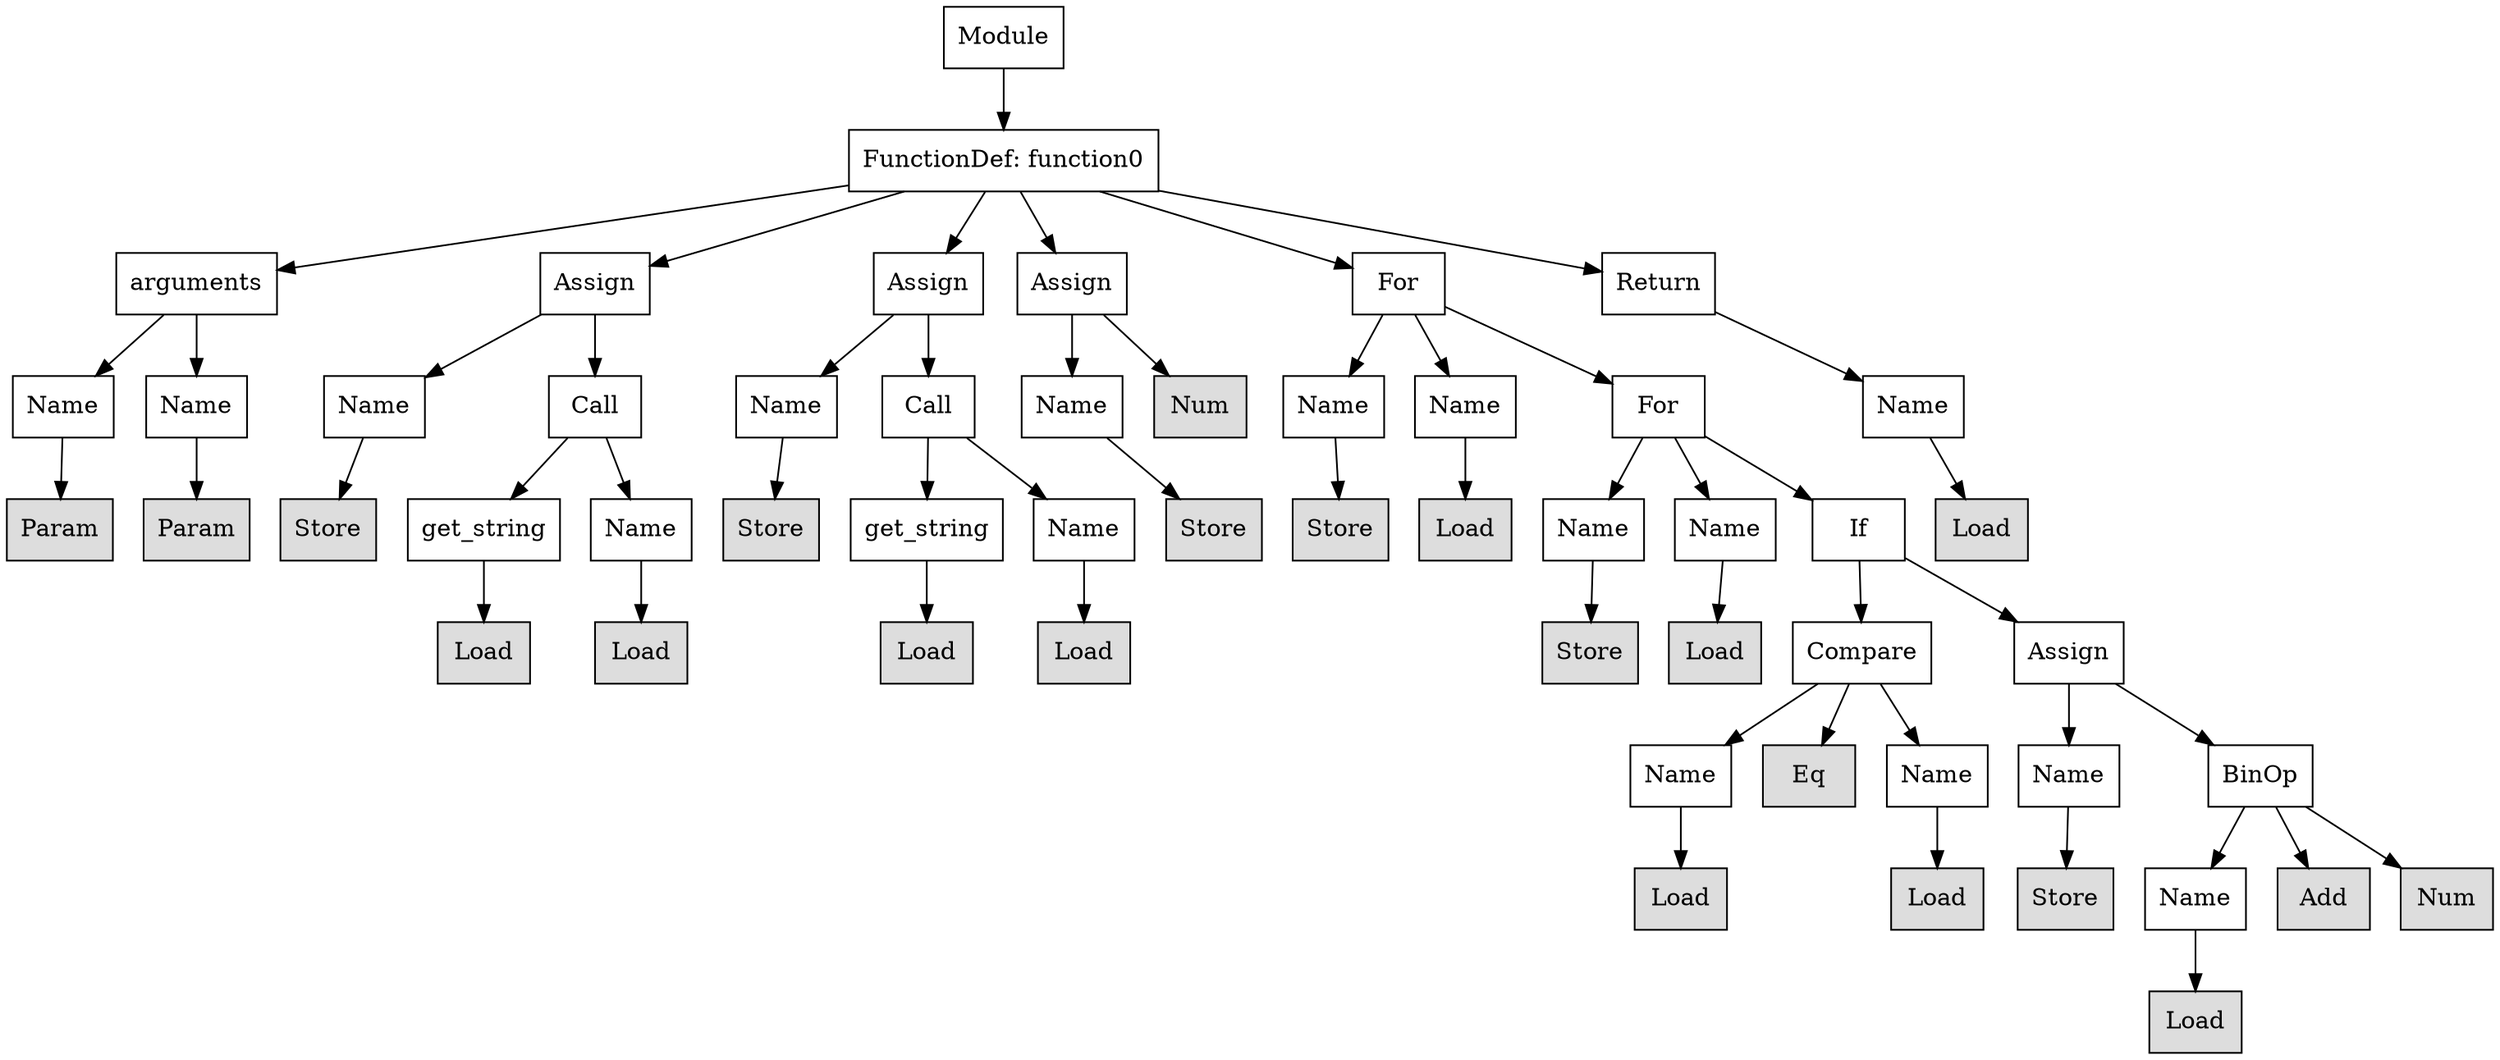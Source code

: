 digraph G {
n0 [shape=rect, label="Module"];
n1 [shape=rect, label="FunctionDef: function0"];
n2 [shape=rect, label="arguments"];
n3 [shape=rect, label="Assign"];
n4 [shape=rect, label="Assign"];
n5 [shape=rect, label="Assign"];
n6 [shape=rect, label="For"];
n7 [shape=rect, label="Return"];
n8 [shape=rect, label="Name"];
n9 [shape=rect, label="Name"];
n10 [shape=rect, label="Name"];
n11 [shape=rect, label="Call"];
n12 [shape=rect, label="Name"];
n13 [shape=rect, label="Call"];
n14 [shape=rect, label="Name"];
n15 [shape=rect, label="Num" style="filled" fillcolor="#dddddd"];
n16 [shape=rect, label="Name"];
n17 [shape=rect, label="Name"];
n18 [shape=rect, label="For"];
n19 [shape=rect, label="Name"];
n20 [shape=rect, label="Param" style="filled" fillcolor="#dddddd"];
n21 [shape=rect, label="Param" style="filled" fillcolor="#dddddd"];
n22 [shape=rect, label="Store" style="filled" fillcolor="#dddddd"];
n23 [shape=rect, label="get_string"];
n24 [shape=rect, label="Name"];
n25 [shape=rect, label="Store" style="filled" fillcolor="#dddddd"];
n26 [shape=rect, label="get_string"];
n27 [shape=rect, label="Name"];
n28 [shape=rect, label="Store" style="filled" fillcolor="#dddddd"];
n29 [shape=rect, label="Store" style="filled" fillcolor="#dddddd"];
n30 [shape=rect, label="Load" style="filled" fillcolor="#dddddd"];
n31 [shape=rect, label="Name"];
n32 [shape=rect, label="Name"];
n33 [shape=rect, label="If"];
n34 [shape=rect, label="Load" style="filled" fillcolor="#dddddd"];
n35 [shape=rect, label="Load" style="filled" fillcolor="#dddddd"];
n36 [shape=rect, label="Load" style="filled" fillcolor="#dddddd"];
n37 [shape=rect, label="Load" style="filled" fillcolor="#dddddd"];
n38 [shape=rect, label="Load" style="filled" fillcolor="#dddddd"];
n39 [shape=rect, label="Store" style="filled" fillcolor="#dddddd"];
n40 [shape=rect, label="Load" style="filled" fillcolor="#dddddd"];
n41 [shape=rect, label="Compare"];
n42 [shape=rect, label="Assign"];
n43 [shape=rect, label="Name"];
n44 [shape=rect, label="Eq" style="filled" fillcolor="#dddddd"];
n45 [shape=rect, label="Name"];
n46 [shape=rect, label="Name"];
n47 [shape=rect, label="BinOp"];
n48 [shape=rect, label="Load" style="filled" fillcolor="#dddddd"];
n49 [shape=rect, label="Load" style="filled" fillcolor="#dddddd"];
n50 [shape=rect, label="Store" style="filled" fillcolor="#dddddd"];
n51 [shape=rect, label="Name"];
n52 [shape=rect, label="Add" style="filled" fillcolor="#dddddd"];
n53 [shape=rect, label="Num" style="filled" fillcolor="#dddddd"];
n54 [shape=rect, label="Load" style="filled" fillcolor="#dddddd"];
n0 -> n1;
n1 -> n2;
n1 -> n3;
n1 -> n4;
n1 -> n5;
n1 -> n6;
n1 -> n7;
n2 -> n8;
n2 -> n9;
n3 -> n10;
n3 -> n11;
n4 -> n12;
n4 -> n13;
n5 -> n14;
n5 -> n15;
n6 -> n16;
n6 -> n17;
n6 -> n18;
n7 -> n19;
n8 -> n20;
n9 -> n21;
n10 -> n22;
n11 -> n23;
n11 -> n24;
n12 -> n25;
n13 -> n26;
n13 -> n27;
n14 -> n28;
n16 -> n29;
n17 -> n30;
n18 -> n31;
n18 -> n32;
n18 -> n33;
n19 -> n34;
n23 -> n35;
n24 -> n36;
n26 -> n37;
n27 -> n38;
n31 -> n39;
n32 -> n40;
n33 -> n41;
n33 -> n42;
n41 -> n43;
n41 -> n44;
n41 -> n45;
n42 -> n46;
n42 -> n47;
n43 -> n48;
n45 -> n49;
n46 -> n50;
n47 -> n51;
n47 -> n52;
n47 -> n53;
n51 -> n54;
}
